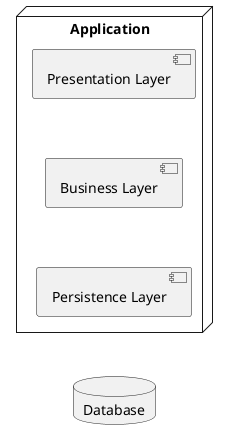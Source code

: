 @startuml
node "Application" as app{

    component "Presentation Layer" as presentation
    component "Business Layer" as business
    component "Persistence Layer" as persistence

}

database "Database" as db

presentation -down[hidden]-> business
business -down[hidden]-> persistence
persistence -down[hidden]-> db
@enduml
